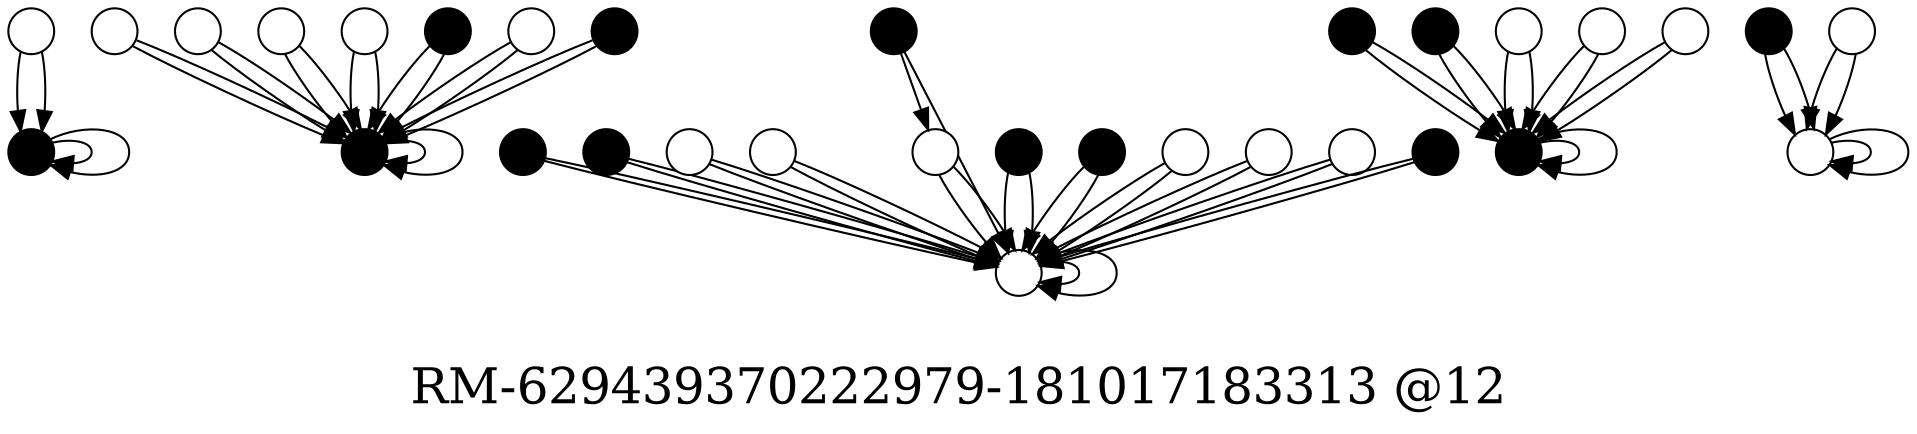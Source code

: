 /*****
RM-629439370222979-181017183313 @12
*****/

digraph G {
  graph [splines=false overlap=false]
  node  [shape=ellipse, width=0.3, height=0.3, label=""]
  0 [style=filled, fillcolor="black"];
  1 [style=filled, fillcolor="black"];
  2 [style=filled, fillcolor="white"];
  3 [style=filled, fillcolor="black"];
  4 [style=filled, fillcolor="white"];
  5 [style=filled, fillcolor="black"];
  6 [style=filled, fillcolor="black"];
  7 [style=filled, fillcolor="white"];
  8 [style=filled, fillcolor="black"];
  9 [style=filled, fillcolor="white"];
  10 [style=filled, fillcolor="white"];
  11 [style=filled, fillcolor="white"];
  12 [style=filled, fillcolor="black"];
  13 [style=filled, fillcolor="white"];
  14 [style=filled, fillcolor="black"];
  15 [style=filled, fillcolor="white"];
  16 [style=filled, fillcolor="white"];
  17 [style=filled, fillcolor="black"];
  18 [style=filled, fillcolor="black"];
  19 [style=filled, fillcolor="black"];
  20 [style=filled, fillcolor="white"];
  21 [style=filled, fillcolor="black"];
  22 [style=filled, fillcolor="white"];
  23 [style=filled, fillcolor="white"];
  24 [style=filled, fillcolor="white"];
  25 [style=filled, fillcolor="white"];
  26 [style=filled, fillcolor="white"];
  27 [style=filled, fillcolor="white"];
  28 [style=filled, fillcolor="black"];
  29 [style=filled, fillcolor="white"];
  30 [style=filled, fillcolor="black"];
  31 [style=filled, fillcolor="white"];
  0 -> 0;
  0 -> 0;
  1 -> 1;
  1 -> 1;
  2 -> 1;
  2 -> 1;
  3 -> 9;
  3 -> 9;
  4 -> 1;
  4 -> 1;
  5 -> 5;
  5 -> 5;
  6 -> 5;
  6 -> 5;
  7 -> 1;
  7 -> 1;
  8 -> 9;
  8 -> 9;
  9 -> 9;
  9 -> 9;
  10 -> 10;
  10 -> 10;
  11 -> 1;
  11 -> 1;
  12 -> 5;
  12 -> 5;
  13 -> 9;
  13 -> 9;
  14 -> 10;
  14 -> 10;
  15 -> 9;
  15 -> 9;
  16 -> 5;
  16 -> 5;
  17 -> 9;
  17 -> 29;
  18 -> 9;
  18 -> 9;
  19 -> 9;
  19 -> 9;
  20 -> 9;
  20 -> 9;
  21 -> 1;
  21 -> 1;
  22 -> 9;
  22 -> 9;
  23 -> 1;
  23 -> 1;
  24 -> 5;
  24 -> 5;
  25 -> 10;
  25 -> 10;
  26 -> 9;
  26 -> 9;
  27 -> 5;
  27 -> 5;
  28 -> 9;
  28 -> 9;
  29 -> 9;
  29 -> 9;
  30 -> 1;
  30 -> 1;
  31 -> 0;
  31 -> 0;
  label = "\nRM-629439370222979-181017183313 @12\n";  fontsize=24;
}
